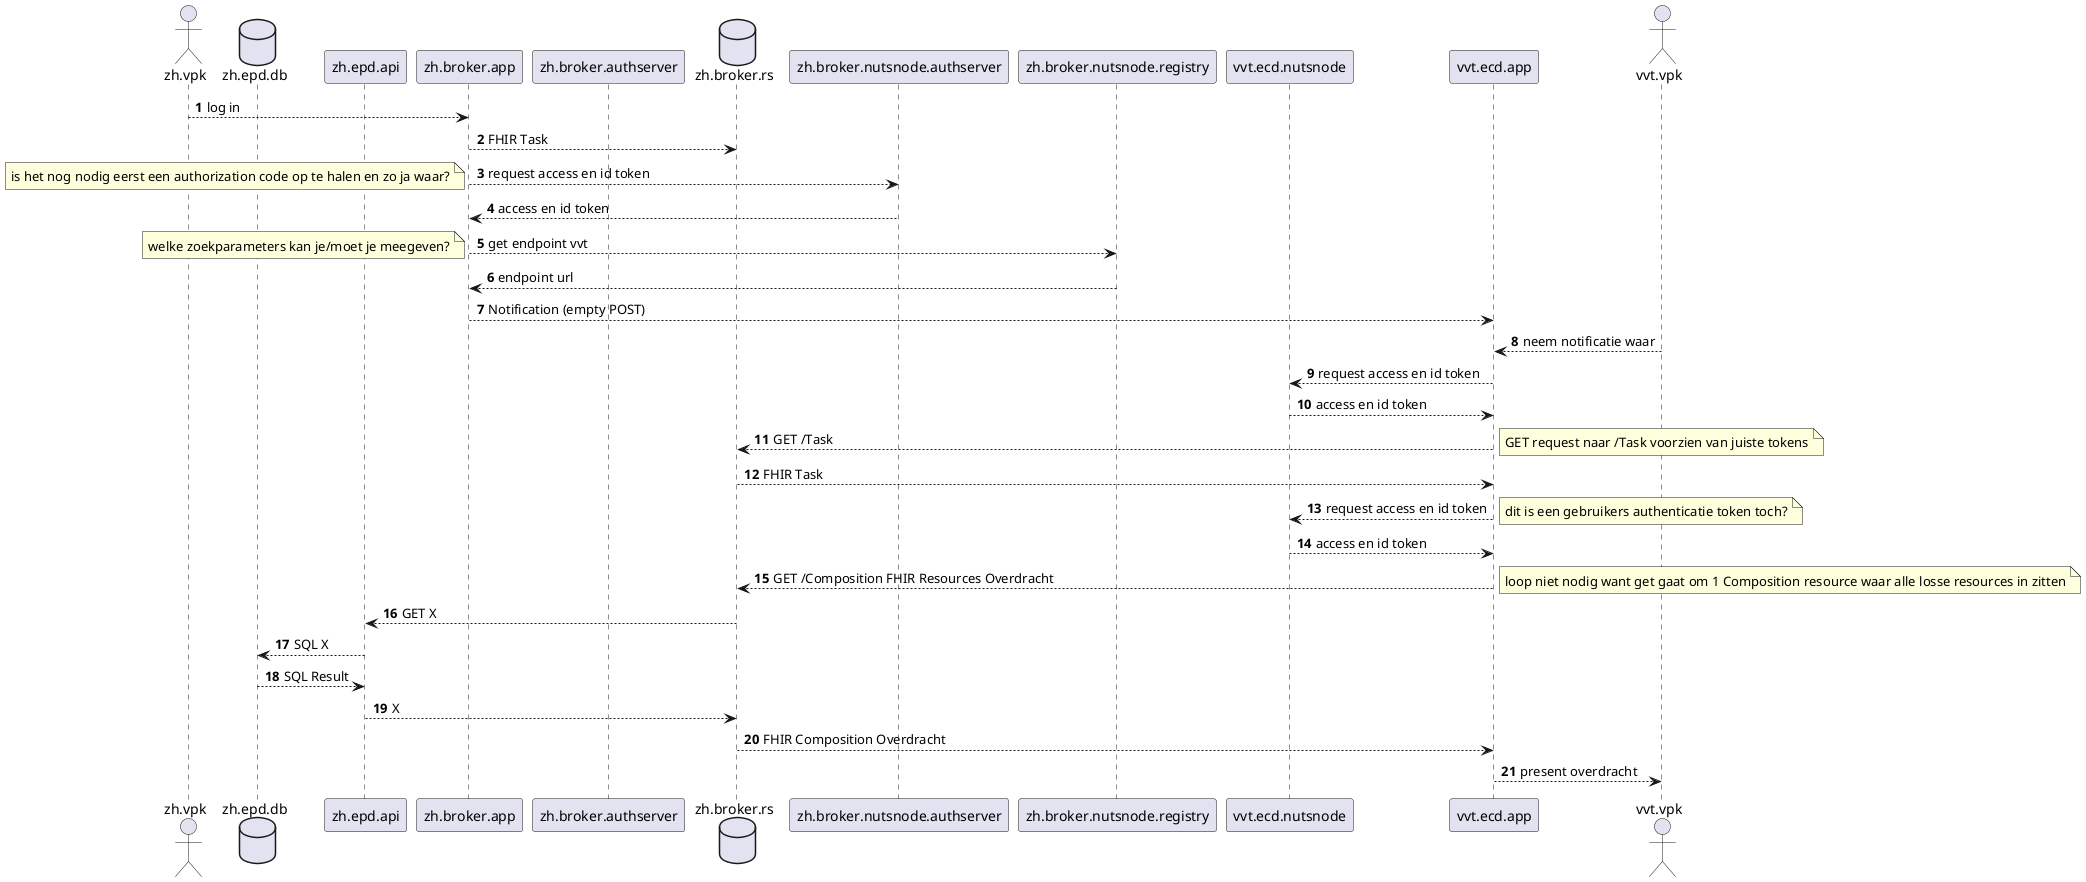 @startuml
autonumber
actor zh.vpk
database zh.epd.db
participant zh.epd.api
participant zh.broker.app
participant zh.broker.authserver
database zh.broker.rs
participant zh.broker.nutsnode.authserver
participant zh.broker.nutsnode.registry
participant vvt.ecd.nutsnode
participant vvt.ecd.app
actor vvt.vpk

zh.vpk --> zh.broker.app: log in
zh.broker.app --> zh.broker.rs: FHIR Task 
zh.broker.app --> zh.broker.nutsnode.authserver: request access en id token 
note left: is het nog nodig eerst een authorization code op te halen en zo ja waar?
zh.broker.app <-- zh.broker.nutsnode.authserver: access en id token
zh.broker.app --> zh.broker.nutsnode.registry: get endpoint vvt
note left: welke zoekparameters kan je/moet je meegeven? 
zh.broker.app <-- zh.broker.nutsnode.registry: endpoint url
zh.broker.app --> vvt.ecd.app: Notification (empty POST)

vvt.ecd.app <-- vvt.vpk: neem notificatie waar
vvt.ecd.nutsnode <-- vvt.ecd.app: request access en id token 
vvt.ecd.nutsnode --> vvt.ecd.app: access en id token
zh.broker.rs <-- vvt.ecd.app: GET /Task 
note right: GET request naar /Task voorzien van juiste tokens
zh.broker.rs --> vvt.ecd.app: FHIR Task
vvt.ecd.nutsnode <-- vvt.ecd.app: request access en id token 
note right: dit is een gebruikers authenticatie token toch?
vvt.ecd.nutsnode --> vvt.ecd.app: access en id token
zh.broker.rs <-- vvt.ecd.app: GET /Composition FHIR Resources Overdracht 
note right: loop niet nodig want get gaat om 1 Composition resource waar alle losse resources in zitten
zh.broker.rs --> zh.epd.api: GET X
zh.epd.api --> zh.epd.db: SQL X
zh.epd.api <-- zh.epd.db: SQL Result
zh.broker.rs <-- zh.epd.api: X
zh.broker.rs --> vvt.ecd.app: FHIR Composition Overdracht
vvt.ecd.app --> vvt.vpk: present overdracht
@enduml